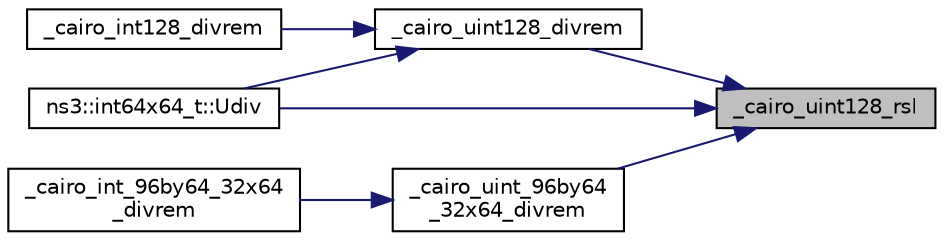digraph "_cairo_uint128_rsl"
{
 // LATEX_PDF_SIZE
  edge [fontname="Helvetica",fontsize="10",labelfontname="Helvetica",labelfontsize="10"];
  node [fontname="Helvetica",fontsize="10",shape=record];
  rankdir="RL";
  Node1 [label="_cairo_uint128_rsl",height=0.2,width=0.4,color="black", fillcolor="grey75", style="filled", fontcolor="black",tooltip=" "];
  Node1 -> Node2 [dir="back",color="midnightblue",fontsize="10",style="solid",fontname="Helvetica"];
  Node2 [label="_cairo_uint128_divrem",height=0.2,width=0.4,color="black", fillcolor="white", style="filled",URL="$cairo-wideint-private_8h.html#ad2c16372c5b65ee5942fef8b10cbd8a2",tooltip=" "];
  Node2 -> Node3 [dir="back",color="midnightblue",fontsize="10",style="solid",fontname="Helvetica"];
  Node3 [label="_cairo_int128_divrem",height=0.2,width=0.4,color="black", fillcolor="white", style="filled",URL="$cairo-wideint-private_8h.html#a24519f63947d9ea1536870c4534e1d81",tooltip=" "];
  Node2 -> Node4 [dir="back",color="midnightblue",fontsize="10",style="solid",fontname="Helvetica"];
  Node4 [label="ns3::int64x64_t::Udiv",height=0.2,width=0.4,color="black", fillcolor="white", style="filled",URL="$classns3_1_1int64x64__t.html#a5e73195bc06a9deb0ed1978427c93e82",tooltip="Unsigned division of Q64.64 values."];
  Node1 -> Node5 [dir="back",color="midnightblue",fontsize="10",style="solid",fontname="Helvetica"];
  Node5 [label="_cairo_uint_96by64\l_32x64_divrem",height=0.2,width=0.4,color="black", fillcolor="white", style="filled",URL="$cairo-wideint-private_8h.html#a0c40e6b9603fe2d9f21775aaf5faec7a",tooltip="_cairo_uint_96by64_32x64_divrem:"];
  Node5 -> Node6 [dir="back",color="midnightblue",fontsize="10",style="solid",fontname="Helvetica"];
  Node6 [label="_cairo_int_96by64_32x64\l_divrem",height=0.2,width=0.4,color="black", fillcolor="white", style="filled",URL="$cairo-wideint-private_8h.html#a10e08198adeac97a4235a59191f46ea6",tooltip=" "];
  Node1 -> Node4 [dir="back",color="midnightblue",fontsize="10",style="solid",fontname="Helvetica"];
}
